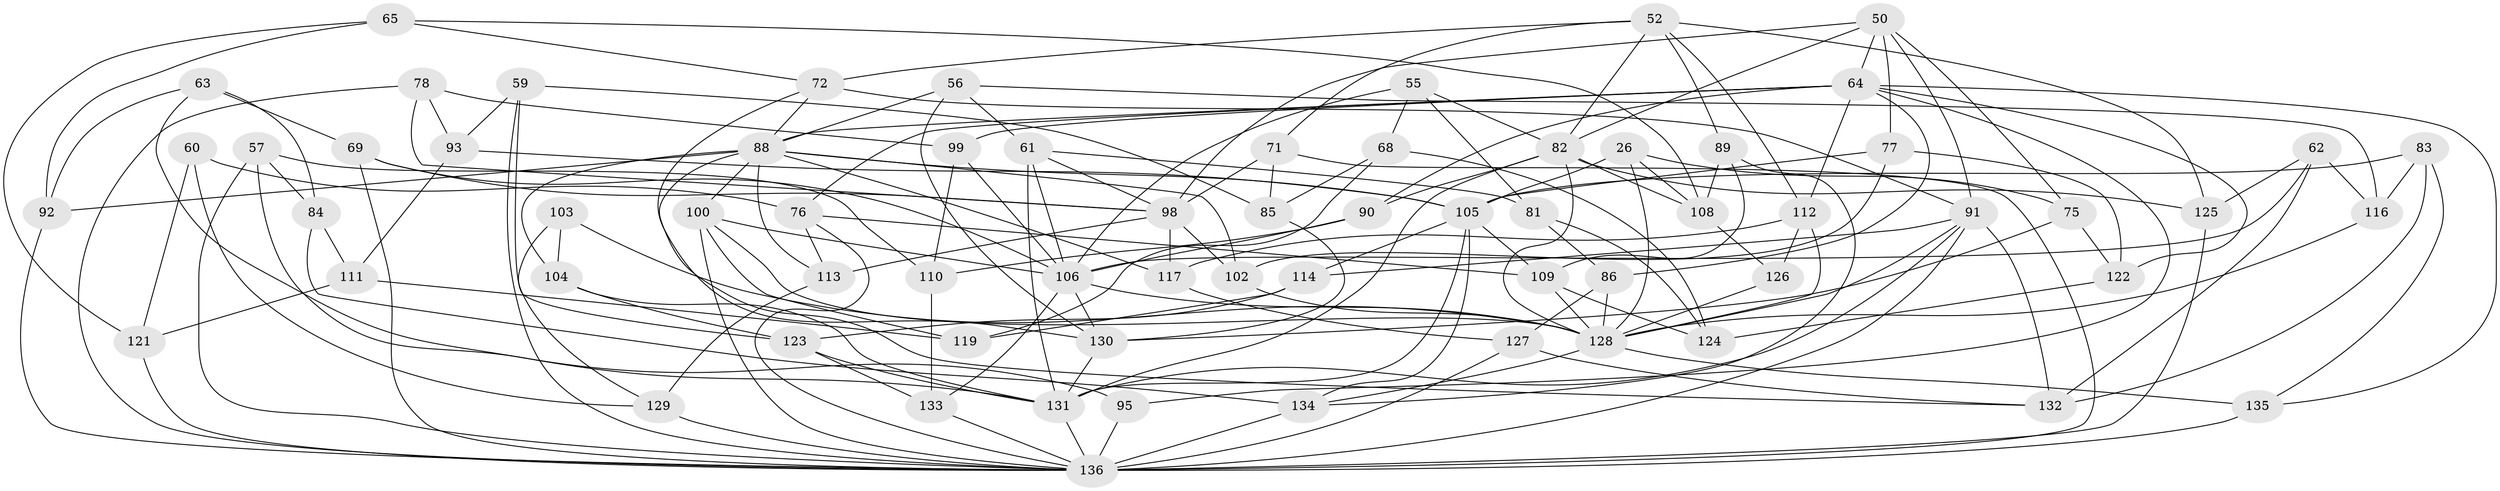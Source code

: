 // original degree distribution, {4: 1.0}
// Generated by graph-tools (version 1.1) at 2025/58/03/09/25 04:58:36]
// undirected, 68 vertices, 174 edges
graph export_dot {
graph [start="1"]
  node [color=gray90,style=filled];
  26 [super="+14"];
  50 [super="+20+39"];
  52 [super="+51"];
  55;
  56 [super="+4"];
  57;
  59;
  60;
  61 [super="+58"];
  62;
  63;
  64 [super="+38+41+44"];
  65;
  68;
  69;
  71;
  72 [super="+35"];
  75;
  76 [super="+18"];
  77;
  78;
  81;
  82 [super="+73"];
  83;
  84;
  85;
  86;
  88 [super="+17+40"];
  89 [super="+6"];
  90;
  91 [super="+23+29+46"];
  92;
  93;
  95;
  98 [super="+22+37"];
  99;
  100 [super="+87"];
  102;
  103;
  104 [super="+94"];
  105 [super="+34+70+101"];
  106 [super="+10+12+74"];
  108 [super="+42"];
  109 [super="+36"];
  110;
  111;
  112 [super="+30"];
  113;
  114 [super="+80"];
  116;
  117;
  119;
  121;
  122;
  123 [super="+43"];
  124;
  125;
  126;
  127;
  128 [super="+1+16+11+21+118"];
  129 [super="+33"];
  130 [super="+115+79"];
  131 [super="+32+48"];
  132 [super="+96"];
  133;
  134 [super="+53+97"];
  135 [super="+5"];
  136 [super="+7+24+120"];
  26 -- 75;
  26 -- 108 [weight=2];
  26 -- 128 [weight=2];
  26 -- 105;
  50 -- 91 [weight=2];
  50 -- 75;
  50 -- 98;
  50 -- 77;
  50 -- 82 [weight=2];
  50 -- 64;
  52 -- 89;
  52 -- 125;
  52 -- 72;
  52 -- 112;
  52 -- 82;
  52 -- 71;
  55 -- 81;
  55 -- 68;
  55 -- 82;
  55 -- 106;
  56 -- 61 [weight=2];
  56 -- 130 [weight=2];
  56 -- 116;
  56 -- 88;
  57 -- 110;
  57 -- 84;
  57 -- 131;
  57 -- 136;
  59 -- 93;
  59 -- 85;
  59 -- 123;
  59 -- 136;
  60 -- 76 [weight=2];
  60 -- 121;
  60 -- 129;
  61 -- 81;
  61 -- 98;
  61 -- 131;
  61 -- 106;
  62 -- 125;
  62 -- 116;
  62 -- 132;
  62 -- 106;
  63 -- 69;
  63 -- 95;
  63 -- 92;
  63 -- 84;
  64 -- 99;
  64 -- 95;
  64 -- 76;
  64 -- 112;
  64 -- 122;
  64 -- 90;
  64 -- 88;
  64 -- 86;
  64 -- 135;
  65 -- 72;
  65 -- 108;
  65 -- 121;
  65 -- 92;
  68 -- 119;
  68 -- 124;
  68 -- 85;
  69 -- 106;
  69 -- 98;
  69 -- 136;
  71 -- 85;
  71 -- 98;
  71 -- 136;
  72 -- 88;
  72 -- 91 [weight=2];
  72 -- 130;
  75 -- 122;
  75 -- 130;
  76 -- 109;
  76 -- 113;
  76 -- 136;
  77 -- 102;
  77 -- 122;
  77 -- 105;
  78 -- 99;
  78 -- 93;
  78 -- 98;
  78 -- 136;
  81 -- 124;
  81 -- 86;
  82 -- 128;
  82 -- 108;
  82 -- 131 [weight=2];
  82 -- 90;
  82 -- 125;
  83 -- 116;
  83 -- 135;
  83 -- 132;
  83 -- 105;
  84 -- 111;
  84 -- 134;
  85 -- 130;
  86 -- 127;
  86 -- 128;
  88 -- 117;
  88 -- 105;
  88 -- 104;
  88 -- 132 [weight=2];
  88 -- 100;
  88 -- 102;
  88 -- 113;
  88 -- 92;
  89 -- 109 [weight=2];
  89 -- 134 [weight=2];
  89 -- 108;
  90 -- 106;
  90 -- 110;
  91 -- 128 [weight=2];
  91 -- 132;
  91 -- 131;
  91 -- 114;
  91 -- 136;
  92 -- 136;
  93 -- 111;
  93 -- 105;
  95 -- 136 [weight=2];
  98 -- 113;
  98 -- 117;
  98 -- 102;
  99 -- 110;
  99 -- 106;
  100 -- 119;
  100 -- 106 [weight=2];
  100 -- 128;
  100 -- 136;
  102 -- 128;
  103 -- 104 [weight=2];
  103 -- 129;
  103 -- 128;
  104 -- 131 [weight=2];
  104 -- 123;
  105 -- 109;
  105 -- 114 [weight=2];
  105 -- 131;
  105 -- 134;
  106 -- 128 [weight=2];
  106 -- 130;
  106 -- 133;
  108 -- 126;
  109 -- 124;
  109 -- 128;
  110 -- 133;
  111 -- 119;
  111 -- 121;
  112 -- 126 [weight=2];
  112 -- 117;
  112 -- 128;
  113 -- 129;
  114 -- 119;
  114 -- 123 [weight=2];
  116 -- 128;
  117 -- 127;
  121 -- 136;
  122 -- 124;
  123 -- 133;
  123 -- 131;
  125 -- 136;
  126 -- 128;
  127 -- 132;
  127 -- 136;
  128 -- 135;
  128 -- 134 [weight=2];
  129 -- 136 [weight=3];
  130 -- 131 [weight=2];
  131 -- 136;
  133 -- 136;
  134 -- 136 [weight=4];
  135 -- 136 [weight=3];
}
